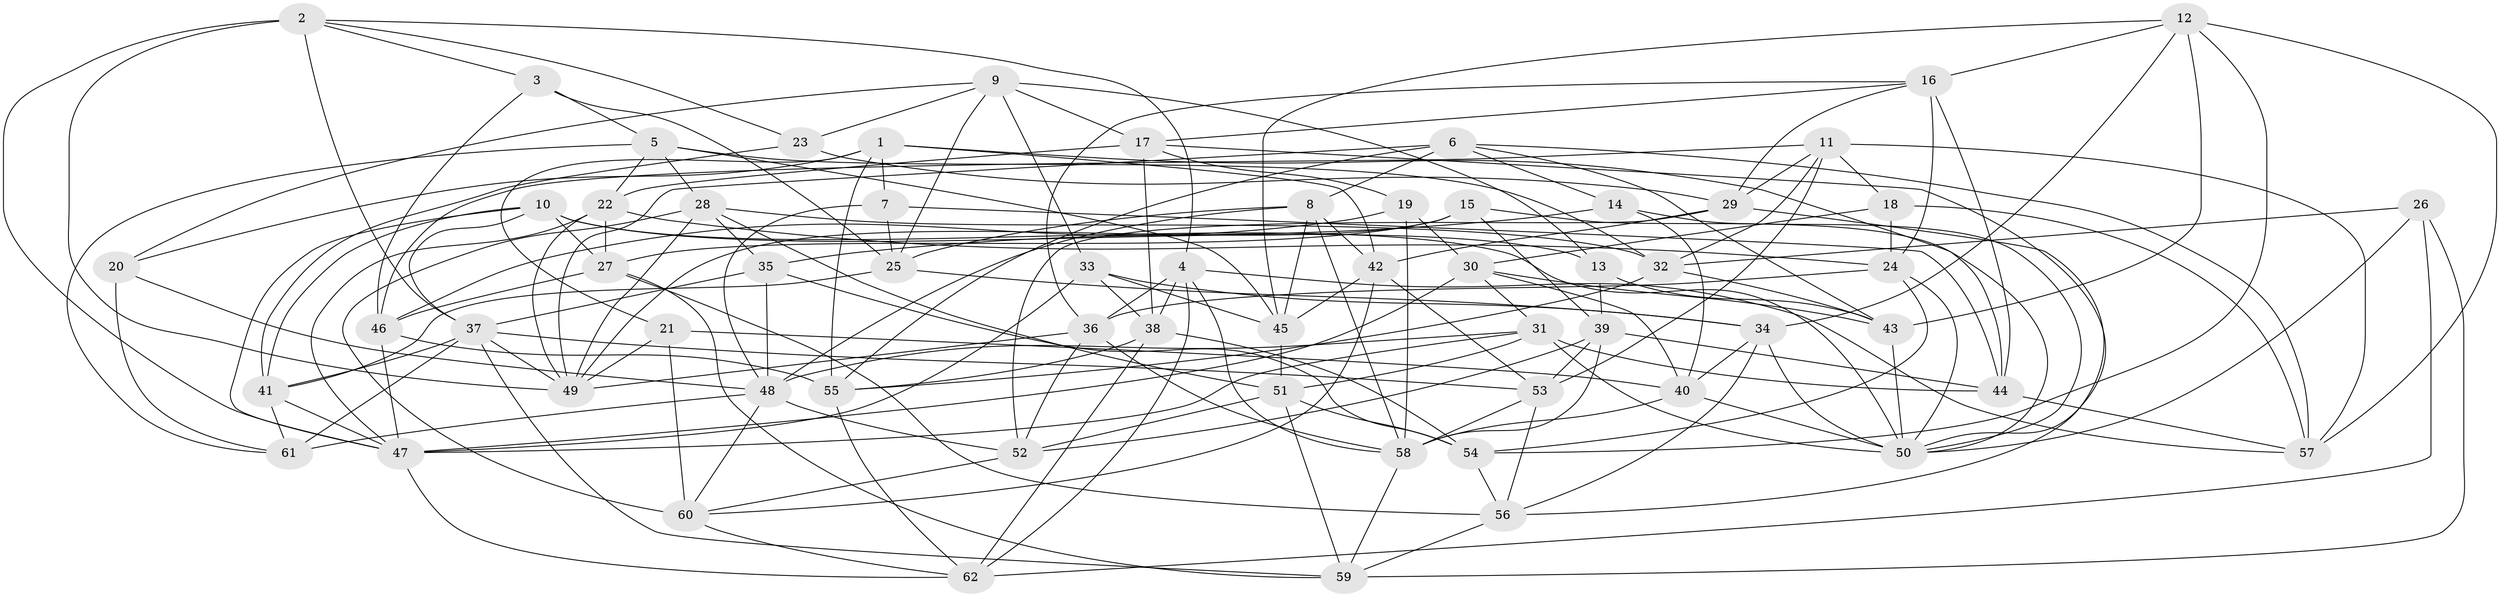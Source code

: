 // original degree distribution, {4: 1.0}
// Generated by graph-tools (version 1.1) at 2025/50/03/09/25 03:50:54]
// undirected, 62 vertices, 181 edges
graph export_dot {
graph [start="1"]
  node [color=gray90,style=filled];
  1;
  2;
  3;
  4;
  5;
  6;
  7;
  8;
  9;
  10;
  11;
  12;
  13;
  14;
  15;
  16;
  17;
  18;
  19;
  20;
  21;
  22;
  23;
  24;
  25;
  26;
  27;
  28;
  29;
  30;
  31;
  32;
  33;
  34;
  35;
  36;
  37;
  38;
  39;
  40;
  41;
  42;
  43;
  44;
  45;
  46;
  47;
  48;
  49;
  50;
  51;
  52;
  53;
  54;
  55;
  56;
  57;
  58;
  59;
  60;
  61;
  62;
  1 -- 7 [weight=1.0];
  1 -- 20 [weight=1.0];
  1 -- 21 [weight=1.0];
  1 -- 42 [weight=1.0];
  1 -- 44 [weight=1.0];
  1 -- 55 [weight=1.0];
  2 -- 3 [weight=1.0];
  2 -- 4 [weight=1.0];
  2 -- 23 [weight=1.0];
  2 -- 37 [weight=1.0];
  2 -- 47 [weight=1.0];
  2 -- 49 [weight=1.0];
  3 -- 5 [weight=1.0];
  3 -- 25 [weight=1.0];
  3 -- 46 [weight=1.0];
  4 -- 36 [weight=1.0];
  4 -- 38 [weight=1.0];
  4 -- 57 [weight=1.0];
  4 -- 58 [weight=1.0];
  4 -- 62 [weight=1.0];
  5 -- 22 [weight=1.0];
  5 -- 28 [weight=1.0];
  5 -- 32 [weight=1.0];
  5 -- 45 [weight=1.0];
  5 -- 61 [weight=1.0];
  6 -- 8 [weight=1.0];
  6 -- 14 [weight=1.0];
  6 -- 43 [weight=1.0];
  6 -- 49 [weight=1.0];
  6 -- 55 [weight=1.0];
  6 -- 57 [weight=1.0];
  7 -- 25 [weight=1.0];
  7 -- 44 [weight=1.0];
  7 -- 48 [weight=1.0];
  8 -- 25 [weight=1.0];
  8 -- 42 [weight=1.0];
  8 -- 45 [weight=1.0];
  8 -- 48 [weight=1.0];
  8 -- 58 [weight=1.0];
  9 -- 13 [weight=1.0];
  9 -- 17 [weight=1.0];
  9 -- 20 [weight=1.0];
  9 -- 23 [weight=1.0];
  9 -- 25 [weight=1.0];
  9 -- 33 [weight=1.0];
  10 -- 13 [weight=1.0];
  10 -- 27 [weight=1.0];
  10 -- 37 [weight=1.0];
  10 -- 41 [weight=1.0];
  10 -- 47 [weight=1.0];
  10 -- 50 [weight=1.0];
  11 -- 18 [weight=1.0];
  11 -- 29 [weight=1.0];
  11 -- 32 [weight=1.0];
  11 -- 46 [weight=1.0];
  11 -- 53 [weight=1.0];
  11 -- 57 [weight=1.0];
  12 -- 16 [weight=1.0];
  12 -- 34 [weight=1.0];
  12 -- 43 [weight=1.0];
  12 -- 45 [weight=1.0];
  12 -- 54 [weight=1.0];
  12 -- 57 [weight=1.0];
  13 -- 39 [weight=1.0];
  13 -- 43 [weight=1.0];
  14 -- 35 [weight=1.0];
  14 -- 40 [weight=1.0];
  14 -- 50 [weight=1.0];
  15 -- 27 [weight=1.0];
  15 -- 39 [weight=1.0];
  15 -- 49 [weight=1.0];
  15 -- 50 [weight=1.0];
  16 -- 17 [weight=1.0];
  16 -- 24 [weight=1.0];
  16 -- 29 [weight=1.0];
  16 -- 36 [weight=1.0];
  16 -- 44 [weight=1.0];
  17 -- 19 [weight=1.0];
  17 -- 22 [weight=1.0];
  17 -- 38 [weight=1.0];
  17 -- 50 [weight=1.0];
  18 -- 24 [weight=1.0];
  18 -- 30 [weight=1.0];
  18 -- 57 [weight=1.0];
  19 -- 30 [weight=1.0];
  19 -- 46 [weight=1.0];
  19 -- 58 [weight=1.0];
  20 -- 48 [weight=1.0];
  20 -- 61 [weight=1.0];
  21 -- 40 [weight=1.0];
  21 -- 49 [weight=1.0];
  21 -- 60 [weight=1.0];
  22 -- 24 [weight=1.0];
  22 -- 27 [weight=1.0];
  22 -- 47 [weight=1.0];
  22 -- 49 [weight=1.0];
  23 -- 29 [weight=1.0];
  23 -- 41 [weight=1.0];
  24 -- 36 [weight=1.0];
  24 -- 50 [weight=1.0];
  24 -- 54 [weight=1.0];
  25 -- 34 [weight=1.0];
  25 -- 41 [weight=1.0];
  26 -- 32 [weight=1.0];
  26 -- 50 [weight=1.0];
  26 -- 59 [weight=1.0];
  26 -- 62 [weight=1.0];
  27 -- 46 [weight=1.0];
  27 -- 56 [weight=1.0];
  27 -- 59 [weight=1.0];
  28 -- 32 [weight=1.0];
  28 -- 35 [weight=1.0];
  28 -- 49 [weight=1.0];
  28 -- 51 [weight=1.0];
  28 -- 60 [weight=1.0];
  29 -- 42 [weight=1.0];
  29 -- 52 [weight=1.0];
  29 -- 56 [weight=1.0];
  30 -- 31 [weight=1.0];
  30 -- 40 [weight=1.0];
  30 -- 43 [weight=1.0];
  30 -- 47 [weight=1.0];
  31 -- 44 [weight=1.0];
  31 -- 47 [weight=1.0];
  31 -- 48 [weight=1.0];
  31 -- 50 [weight=1.0];
  31 -- 51 [weight=1.0];
  32 -- 43 [weight=1.0];
  32 -- 55 [weight=1.0];
  33 -- 34 [weight=1.0];
  33 -- 38 [weight=1.0];
  33 -- 45 [weight=1.0];
  33 -- 47 [weight=2.0];
  34 -- 40 [weight=1.0];
  34 -- 50 [weight=1.0];
  34 -- 56 [weight=1.0];
  35 -- 37 [weight=1.0];
  35 -- 48 [weight=2.0];
  35 -- 54 [weight=1.0];
  36 -- 49 [weight=1.0];
  36 -- 52 [weight=1.0];
  36 -- 58 [weight=1.0];
  37 -- 41 [weight=1.0];
  37 -- 49 [weight=1.0];
  37 -- 53 [weight=1.0];
  37 -- 59 [weight=1.0];
  37 -- 61 [weight=1.0];
  38 -- 54 [weight=1.0];
  38 -- 55 [weight=1.0];
  38 -- 62 [weight=1.0];
  39 -- 44 [weight=1.0];
  39 -- 52 [weight=1.0];
  39 -- 53 [weight=1.0];
  39 -- 58 [weight=1.0];
  40 -- 50 [weight=1.0];
  40 -- 58 [weight=1.0];
  41 -- 47 [weight=1.0];
  41 -- 61 [weight=1.0];
  42 -- 45 [weight=1.0];
  42 -- 53 [weight=1.0];
  42 -- 60 [weight=1.0];
  43 -- 50 [weight=1.0];
  44 -- 57 [weight=1.0];
  45 -- 51 [weight=1.0];
  46 -- 47 [weight=1.0];
  46 -- 55 [weight=1.0];
  47 -- 62 [weight=1.0];
  48 -- 52 [weight=1.0];
  48 -- 60 [weight=1.0];
  48 -- 61 [weight=2.0];
  51 -- 52 [weight=1.0];
  51 -- 54 [weight=1.0];
  51 -- 59 [weight=1.0];
  52 -- 60 [weight=1.0];
  53 -- 56 [weight=1.0];
  53 -- 58 [weight=1.0];
  54 -- 56 [weight=1.0];
  55 -- 62 [weight=1.0];
  56 -- 59 [weight=1.0];
  58 -- 59 [weight=1.0];
  60 -- 62 [weight=1.0];
}
